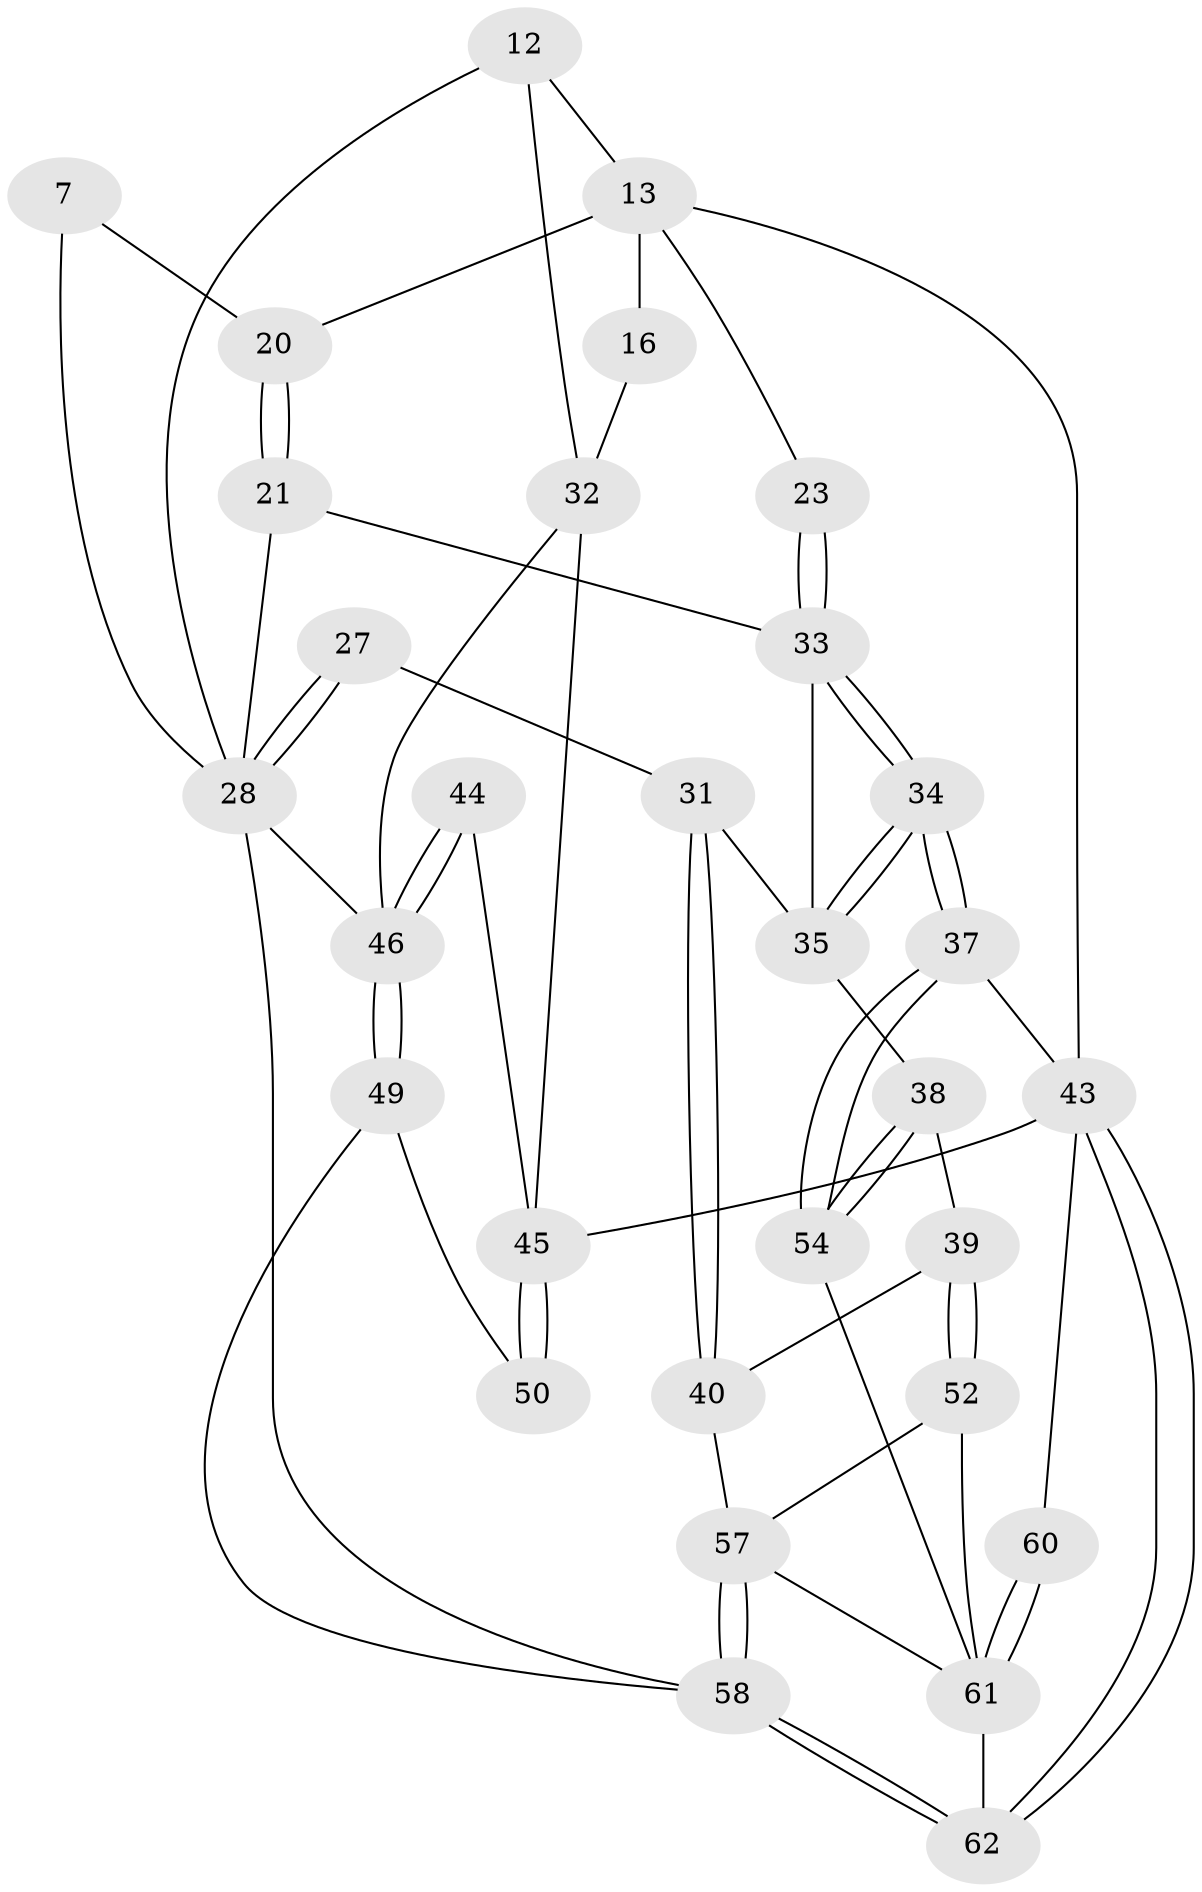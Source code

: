 // original degree distribution, {3: 0.04838709677419355, 5: 0.5, 6: 0.22580645161290322, 4: 0.22580645161290322}
// Generated by graph-tools (version 1.1) at 2025/04/03/04/25 22:04:58]
// undirected, 31 vertices, 68 edges
graph export_dot {
graph [start="1"]
  node [color=gray90,style=filled];
  7 [pos="+0.6551643775954274+0.2095530924511132",super="+1"];
  12 [pos="+0.30143097938356694+0.19778409243310335",super="+11"];
  13 [pos="+0.1804135283141729+0.19888711906055212",super="+5+4"];
  16 [pos="+0+0.20466848190683007",super="+15"];
  20 [pos="+1+0",super="+2"];
  21 [pos="+0.7762600111425816+0.3643608209995162"];
  23 [pos="+1+0.2504808876709401"];
  27 [pos="+0.6514475988517707+0.5790659841312343"];
  28 [pos="+0.5908186228493748+0.6664564934257509",super="+25+10+22"];
  31 [pos="+0.8181367703580834+0.5285990118910996"];
  32 [pos="+0+0.3616137213908215",super="+19+14"];
  33 [pos="+1+0.4572422387676498",super="+29+24"];
  34 [pos="+1+0.503324869948688"];
  35 [pos="+0.8937905136240812+0.5576555259627105",super="+30"];
  37 [pos="+1+0.7412618489056346"];
  38 [pos="+0.9251408924828601+0.6727703247407153"];
  39 [pos="+0.9040258494577813+0.6774714463351246"];
  40 [pos="+0.7924993443565818+0.6502762746109295"];
  43 [pos="+0+1",super="+36"];
  44 [pos="+0.20422271397580583+0.4922074771019019"];
  45 [pos="+0.13734376548556415+0.570185468065111",super="+41+42"];
  46 [pos="+0.3069488485342463+0.6993678901583213",super="+26+17+18"];
  49 [pos="+0.30018411051167837+0.8117917599255664"];
  50 [pos="+0.10222121893368051+0.8364886544338596"];
  52 [pos="+0.816793621646483+0.8124619610935482"];
  54 [pos="+1+0.743381226756161"];
  57 [pos="+0.7585445346066331+0.8565676489713026",super="+53+47"];
  58 [pos="+0.5077698726226043+1",super="+51+48"];
  60 [pos="+0.9884282142811438+1"];
  61 [pos="+0.7166683713536979+1",super="+59+56+55"];
  62 [pos="+0.5236943195609052+1"];
  7 -- 20 [weight=2];
  7 -- 28;
  12 -- 32;
  12 -- 28;
  12 -- 13;
  13 -- 16 [weight=2];
  13 -- 20;
  13 -- 23;
  13 -- 43 [weight=2];
  16 -- 32 [weight=2];
  20 -- 21;
  20 -- 21;
  21 -- 33;
  21 -- 28;
  23 -- 33 [weight=2];
  23 -- 33;
  27 -- 28 [weight=2];
  27 -- 28;
  27 -- 31;
  28 -- 58;
  28 -- 46 [weight=2];
  31 -- 40;
  31 -- 40;
  31 -- 35;
  32 -- 45;
  32 -- 46;
  33 -- 34;
  33 -- 34;
  33 -- 35;
  34 -- 35;
  34 -- 35;
  34 -- 37;
  34 -- 37;
  35 -- 38;
  37 -- 54;
  37 -- 54;
  37 -- 43;
  38 -- 39;
  38 -- 54;
  38 -- 54;
  39 -- 40;
  39 -- 52;
  39 -- 52;
  40 -- 57;
  43 -- 62;
  43 -- 62;
  43 -- 60;
  43 -- 45;
  44 -- 45;
  44 -- 46 [weight=2];
  44 -- 46;
  45 -- 50 [weight=2];
  45 -- 50;
  46 -- 49;
  46 -- 49;
  49 -- 50;
  49 -- 58;
  52 -- 57;
  52 -- 61;
  54 -- 61;
  57 -- 58 [weight=2];
  57 -- 58;
  57 -- 61;
  58 -- 62;
  58 -- 62;
  60 -- 61 [weight=2];
  60 -- 61;
  61 -- 62;
}
